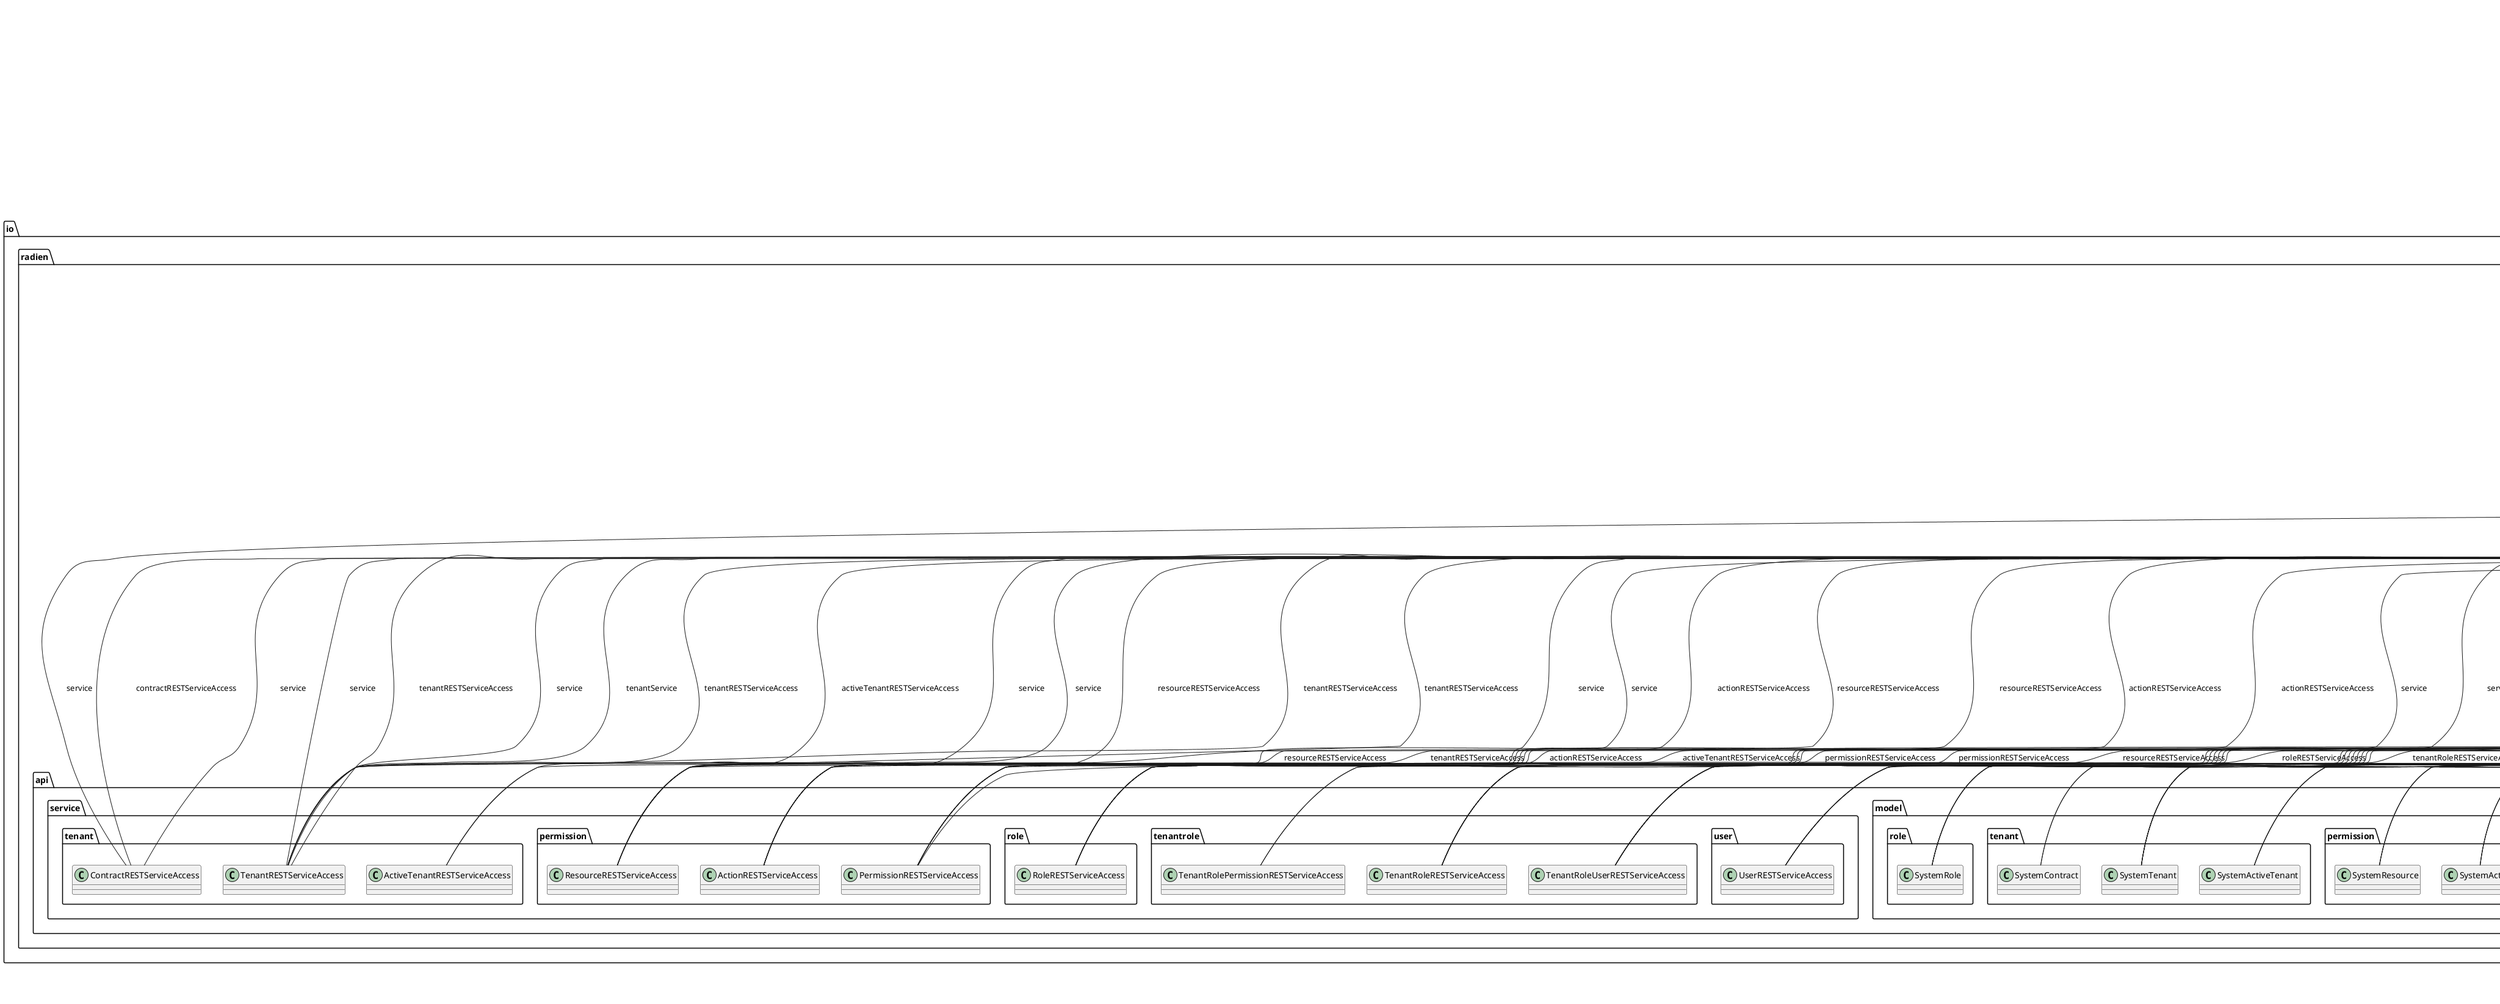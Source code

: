 @startuml

title __RD-WEB-IMPL's Class Diagram__\n

  namespace io.radien.webapp {
    abstract class io.radien.webapp.AbstractManager {
    }
  }
  

  namespace io.radien.webapp {
    enum DataModelEnum {
    }
  }
  

  namespace io.radien.webapp {
    abstract class io.radien.webapp.LazyAbstractDataModel {
    }
  }
  

  namespace io.radien.webapp {
    class io.radien.webapp.OafThemeManager {
    }
  }
  

  namespace io.radien.webapp {
    abstract class io.radien.webapp.PluginBridgingManager {
    }
  }
  

  namespace io.radien.webapp {
    class io.radien.webapp.WebApp {
    }
  }
  

  namespace io.radien.webapp {
    namespace action {
      class io.radien.webapp.action.ActionConverter {
      }
    }
  }
  

  namespace io.radien.webapp {
    namespace action {
      class io.radien.webapp.action.ActionDataModel {
      }
    }
  }
  

  namespace io.radien.webapp {
    namespace action {
      class io.radien.webapp.action.LazyActionsDataModel {
      }
    }
  }
  

  namespace io.radien.webapp {
    namespace activeTenant {
      class io.radien.webapp.activeTenant.ActiveTenantDataModelManager {
      }
    }
  }
  

  namespace io.radien.webapp {
    namespace activeTenant {
      class io.radien.webapp.activeTenant.ActiveTenantInterceptor {
      }
    }
  }
  

  namespace io.radien.webapp {
    namespace activeTenant {
      interface io.radien.webapp.activeTenant.ActiveTenantMandatory {
      }
    }
  }
  

  namespace io.radien.webapp {
    namespace authz {
      class io.radien.webapp.authz.WebAuthorizationChecker {
      }
    }
  }
  

  namespace io.radien.webapp {
    namespace contract {
      class io.radien.webapp.contract.ContractDataModel {
      }
    }
  }
  

  namespace io.radien.webapp {
    namespace contract {
      class io.radien.webapp.contract.ContractManager {
      }
    }
  }
  

  namespace io.radien.webapp {
    namespace contract {
      class io.radien.webapp.contract.LazyContractDataModel {
      }
    }
  }
  

  namespace io.radien.webapp {
    namespace i18n {
      class io.radien.webapp.i18n.LocaleManager {
      }
    }
  }
  

  namespace io.radien.webapp {
    namespace permission {
      class io.radien.webapp.permission.LazyPermissionDataModel {
      }
    }
  }
  

  namespace io.radien.webapp {
    namespace permission {
      class io.radien.webapp.permission.PermissionConverter {
      }
    }
  }
  

  namespace io.radien.webapp {
    namespace permission {
      class io.radien.webapp.permission.PermissionDataModel {
      }
    }
  }
  

  namespace io.radien.webapp {
    namespace permission {
      class io.radien.webapp.permission.PermissionManager {
      }
    }
  }
  

  namespace io.radien.webapp {
    namespace resource {
      class io.radien.webapp.resource.LazyResourcesDataModel {
      }
    }
  }
  

  namespace io.radien.webapp {
    namespace resource {
      class io.radien.webapp.resource.ResourceConverter {
      }
    }
  }
  

  namespace io.radien.webapp {
    namespace resource {
      class io.radien.webapp.resource.ResourceDataModel {
      }
    }
  }
  

  namespace io.radien.webapp {
    namespace role {
      class io.radien.webapp.role.LazyRoleDataModel {
      }
    }
  }
  

  namespace io.radien.webapp {
    namespace role {
      class io.radien.webapp.role.RoleConverter {
      }
    }
  }
  

  namespace io.radien.webapp {
    namespace role {
      class io.radien.webapp.role.RoleDataModel {
      }
    }
  }
  

  namespace io.radien.webapp {
    namespace role {
      namespace permission {
        class io.radien.webapp.role.permission.RolePermissionManager {
        }
      }
    }
  }
  

  namespace io.radien.webapp {
    namespace tenant {
      class io.radien.webapp.tenant.LazyTenantDataModel {
      }
    }
  }
  

  namespace io.radien.webapp {
    namespace tenant {
      class io.radien.webapp.tenant.TenantConverter {
      }
    }
  }
  

  namespace io.radien.webapp {
    namespace tenant {
      class io.radien.webapp.tenant.TenantDataModel {
      }
    }
  }
  

  namespace io.radien.webapp {
    namespace tenant {
      namespace ole {
        class io.radien.webapp.tenantrole.LazyTenantRoleAssociationDataModel {
        }
      }
    }
  }
  

  namespace io.radien.webapp {
    namespace tenant {
      namespace ole {
        class io.radien.webapp.tenantrole.LazyTenantRoleUserDataModel {
        }
      }
    }
  }
  

  namespace io.radien.webapp {
    namespace tenant {
      namespace ole {
        class io.radien.webapp.tenantrole.LazyTenantingUserDataModel {
        }
      }
    }
  }
  

  namespace io.radien.webapp {
    namespace tenant {
      namespace ole {
        class io.radien.webapp.tenantrole.TenantRoleAssociationDataModel {
        }
      }
    }
  }
  

  namespace io.radien.webapp {
    namespace tenant {
      namespace ole {
        class io.radien.webapp.tenantrole.TenantRoleAssociationManager {
        }
      }
    }
  }
  

  namespace io.radien.webapp {
    namespace user {
      class io.radien.webapp.user.UserDataModel {
      }
    }
  }
  

  namespace io.radien.webapp {
    namespace user {
      class io.radien.webapp.user.UserProfileManager {
      }
    }
  }
  

  namespace io.radien.webapp {
    namespace user {
      namespace tenant {
        class io.radien.webapp.user.tenant.UnAssignTenantUser {
        }
      }
    }
  }
  

  namespace io.radien.webapp {
    namespace user {
      namespace tenant {
        namespace role {
          class io.radien.webapp.user.tenant.role.UserTenantGlobalRolesManager {
          }
        }
      }
    }
  }
  

  namespace io.radien.webapp {
    namespace user {
      namespace tenant {
        namespace role {
          class io.radien.webapp.user.tenant.role.UserTenantRolesManager {
          }
        }
      }
    }
  }
  

  namespace io.radien.webapp {
    namespace util {
      class io.radien.webapp.util.DateValidator {
      }
    }
  }
  

  namespace io.radien.webapp {
    namespace util {
      class io.radien.webapp.util.EntityFilterUtil {
      }
    }
  }
  

  namespace io.radien.webapp {
    namespace util {
      class io.radien.webapp.util.TenantRoleUtil {
      }
    }
  }
  

  namespace io.radien.webapp {
    namespace util {
      namespace jsf.handler {
        class io.radien.webapp.util.jsf.handler.UnmappedResourceHandler {
        }
      }
    }
  }
  

  io.radien.webapp.AbstractManager .up.|> java.io.Serializable
  io.radien.webapp.LazyAbstractDataModel -up-|> org.primefaces.model.LazyDataModel
  io.radien.webapp.OafThemeManager .up.|> java.io.Serializable
  io.radien.webapp.OafThemeManager -up-|> io.radien.webapp.PluginBridgingManager
  io.radien.webapp.OafThemeManager o-- io.radien.api.OAFAccess : oaf
  io.radien.webapp.PluginBridgingManager .up.|> java.io.Serializable
  io.radien.webapp.PluginBridgingManager o-- io.radien.api.OAFAccess : oaf
  io.radien.webapp.PluginBridgingManager o-- io.radien.webapp.security.UserSession : userSession
  io.radien.webapp.WebApp -up-|> io.radien.webapp.AbstractWebapp
  io.radien.webapp.WebApp o-- io.radien.api.OAFAccess : oaf
  io.radien.webapp.action.ActionConverter .up.|> javax.faces.convert.Converter
  io.radien.webapp.action.ActionConverter o-- io.radien.api.service.permission.ActionRESTServiceAccess : actionRESTServiceAccess
  io.radien.webapp.action.ActionDataModel .up.|> java.io.Serializable
  io.radien.webapp.action.ActionDataModel -up-|> io.radien.webapp.AbstractManager
  io.radien.webapp.action.ActionDataModel o-- io.radien.api.model.permission.SystemAction : action
  io.radien.webapp.action.ActionDataModel o-- io.radien.webapp.activeTenant.ActiveTenantDataModelManager : activeTenantDataModelManager
  io.radien.webapp.action.ActionDataModel o-- io.radien.api.model.permission.SystemAction : selectedAction
  io.radien.webapp.action.ActionDataModel o-- io.radien.api.service.permission.ActionRESTServiceAccess : service
  io.radien.webapp.action.LazyActionsDataModel -up-|> io.radien.webapp.LazyAbstractDataModel
  io.radien.webapp.action.LazyActionsDataModel o-- io.radien.api.service.permission.ActionRESTServiceAccess : service
  io.radien.webapp.activeTenant.ActiveTenantDataModelManager .up.|> java.io.Serializable
  io.radien.webapp.activeTenant.ActiveTenantDataModelManager -up-|> io.radien.webapp.AbstractManager
  io.radien.webapp.activeTenant.ActiveTenantDataModelManager o-- io.radien.api.model.tenant.SystemActiveTenant : activeTenant
  io.radien.webapp.activeTenant.ActiveTenantDataModelManager o-- io.radien.api.service.tenant.ActiveTenantRESTServiceAccess : activeTenantRESTServiceAccess
  io.radien.webapp.activeTenant.ActiveTenantDataModelManager o-- io.radien.webapp.security.UserSession : userSession
  io.radien.webapp.activeTenant.ActiveTenantInterceptor .up.|> java.io.Serializable
  io.radien.webapp.activeTenant.ActiveTenantInterceptor -up-|> io.radien.webapp.AbstractManager
  io.radien.webapp.activeTenant.ActiveTenantInterceptor o-- io.radien.webapp.activeTenant.ActiveTenantDataModelManager : activeTenantDataModelManager
  io.radien.webapp.authz.WebAuthorizationChecker -up-|> io.radien.ms.authz.security.AuthorizationChecker
  io.radien.webapp.authz.WebAuthorizationChecker o-- io.radien.api.service.permission.PermissionRESTServiceAccess : permissionRESTServiceAccess
  io.radien.webapp.authz.WebAuthorizationChecker o-- io.radien.api.security.UserSessionEnabled : userSession
  io.radien.webapp.contract.ContractDataModel .up.|> java.io.Serializable
  io.radien.webapp.contract.ContractDataModel o-- io.radien.api.model.tenant.SystemContract : selectedContract
  io.radien.webapp.contract.ContractDataModel o-- io.radien.api.service.tenant.ContractRESTServiceAccess : service
  io.radien.webapp.contract.ContractManager -up-|> io.radien.webapp.AbstractManager
  io.radien.webapp.contract.ContractManager o-- io.radien.api.model.tenant.SystemContract : contract
  io.radien.webapp.contract.ContractManager o-- io.radien.api.service.tenant.ContractRESTServiceAccess : contractRESTServiceAccess
  io.radien.webapp.contract.LazyContractDataModel -up-|> io.radien.webapp.LazyAbstractDataModel
  io.radien.webapp.contract.LazyContractDataModel o-- io.radien.api.service.tenant.ContractRESTServiceAccess : service
  io.radien.webapp.i18n.LocaleManager .up.|> io.radien.api.webapp.i18n.LocaleManagerAccess
  io.radien.webapp.i18n.LocaleManager -up-|> io.radien.webapp.AbstractLocaleManager
  io.radien.webapp.i18n.LocaleManager o-- io.radien.api.OAFAccess : oaf
  io.radien.webapp.permission.LazyPermissionDataModel -up-|> io.radien.webapp.LazyAbstractDataModel
  io.radien.webapp.permission.LazyPermissionDataModel o-- io.radien.api.service.permission.ActionRESTServiceAccess : actionRESTServiceAccess
  io.radien.webapp.permission.LazyPermissionDataModel o-- io.radien.api.service.permission.ResourceRESTServiceAccess : resourceRESTServiceAccess
  io.radien.webapp.permission.LazyPermissionDataModel o-- io.radien.api.service.permission.PermissionRESTServiceAccess : service
  io.radien.webapp.permission.PermissionConverter .up.|> javax.faces.convert.Converter
  io.radien.webapp.permission.PermissionConverter o-- io.radien.api.service.permission.PermissionRESTServiceAccess : permissionRESTServiceAccess
  io.radien.webapp.permission.PermissionDataModel .up.|> java.io.Serializable
  io.radien.webapp.permission.PermissionDataModel -up-|> io.radien.webapp.AbstractManager
  io.radien.webapp.permission.PermissionDataModel o-- io.radien.api.service.permission.ActionRESTServiceAccess : actionRESTServiceAccess
  io.radien.webapp.permission.PermissionDataModel o-- io.radien.webapp.activeTenant.ActiveTenantDataModelManager : activeTenantDataModelManager
  io.radien.webapp.permission.PermissionDataModel o-- io.radien.webapp.permission.PermissionManager : permissionManager
  io.radien.webapp.permission.PermissionDataModel o-- io.radien.api.model.permission.SystemPermission : previousSelectedPermission
  io.radien.webapp.permission.PermissionDataModel o-- io.radien.api.service.permission.ResourceRESTServiceAccess : resourceRESTServiceAccess
  io.radien.webapp.permission.PermissionDataModel o-- io.radien.api.model.permission.SystemPermission : selectedPermission
  io.radien.webapp.permission.PermissionDataModel o-- io.radien.api.service.permission.PermissionRESTServiceAccess : service
  io.radien.webapp.permission.PermissionManager -up-|> io.radien.webapp.AbstractManager
  io.radien.webapp.permission.PermissionManager o-- io.radien.api.model.permission.SystemPermission : permission
  io.radien.webapp.permission.PermissionManager o-- io.radien.api.model.permission.SystemAction : selectedAction
  io.radien.webapp.permission.PermissionManager o-- io.radien.api.model.permission.SystemResource : selectedResource
  io.radien.webapp.permission.PermissionManager o-- io.radien.api.service.permission.ActionRESTServiceAccess : actionRESTServiceAccess
  io.radien.webapp.permission.PermissionManager o-- io.radien.api.service.permission.PermissionRESTServiceAccess : permissionRESTServiceAccess
  io.radien.webapp.permission.PermissionManager o-- io.radien.api.service.permission.ResourceRESTServiceAccess : resourceRESTServiceAccess
  io.radien.webapp.resource.LazyResourcesDataModel -up-|> io.radien.webapp.LazyAbstractDataModel
  io.radien.webapp.resource.LazyResourcesDataModel o-- io.radien.api.service.permission.ResourceRESTServiceAccess : service
  io.radien.webapp.resource.ResourceConverter .up.|> javax.faces.convert.Converter
  io.radien.webapp.resource.ResourceConverter o-- io.radien.api.service.permission.ResourceRESTServiceAccess : resourceRESTServiceAccess
  io.radien.webapp.resource.ResourceDataModel .up.|> java.io.Serializable
  io.radien.webapp.resource.ResourceDataModel -up-|> io.radien.webapp.AbstractManager
  io.radien.webapp.resource.ResourceDataModel o-- io.radien.webapp.activeTenant.ActiveTenantDataModelManager : activeTenantDataModelManager
  io.radien.webapp.resource.ResourceDataModel o-- io.radien.api.model.permission.SystemResource : resource
  io.radien.webapp.resource.ResourceDataModel o-- io.radien.api.model.permission.SystemResource : selectedResource
  io.radien.webapp.resource.ResourceDataModel o-- io.radien.api.service.permission.ResourceRESTServiceAccess : service
  io.radien.webapp.role.LazyRoleDataModel -up-|> io.radien.webapp.LazyAbstractDataModel
  io.radien.webapp.role.LazyRoleDataModel o-- io.radien.api.service.role.RoleRESTServiceAccess : service
  io.radien.webapp.role.RoleConverter .up.|> javax.faces.convert.Converter
  io.radien.webapp.role.RoleConverter o-- io.radien.api.service.role.RoleRESTServiceAccess : roleRESTServiceAccess
  io.radien.webapp.role.RoleDataModel .up.|> java.io.Serializable
  io.radien.webapp.role.RoleDataModel -up-|> io.radien.webapp.AbstractManager
  io.radien.webapp.role.RoleDataModel o-- io.radien.webapp.activeTenant.ActiveTenantDataModelManager : activeTenantDataModelManager
  io.radien.webapp.role.RoleDataModel o-- io.radien.api.model.role.SystemRole : role
  io.radien.webapp.role.RoleDataModel o-- io.radien.api.model.role.SystemRole : selectedRole
  io.radien.webapp.role.RoleDataModel o-- io.radien.api.service.role.RoleRESTServiceAccess : service
  io.radien.webapp.role.permission.RolePermissionManager .up.|> java.io.Serializable
  io.radien.webapp.role.permission.RolePermissionManager -up-|> io.radien.webapp.AbstractManager
  io.radien.webapp.role.permission.RolePermissionManager o-- io.radien.webapp.activeTenant.ActiveTenantDataModelManager : activeTenantDataModelManager
  io.radien.webapp.role.permission.RolePermissionManager o-- io.radien.api.model.tenant.SystemActiveTenant : systemActiveTenant
  io.radien.webapp.role.permission.RolePermissionManager o-- io.radien.api.model.role.SystemRole : systemRole
  io.radien.webapp.role.permission.RolePermissionManager o-- io.radien.api.service.tenantrole.TenantRolePermissionRESTServiceAccess : tenantRolePermissionRESTServiceAccess
  io.radien.webapp.role.permission.RolePermissionManager o-- io.radien.api.service.tenantrole.TenantRoleRESTServiceAccess : tenantRoleRESTServiceAccess
  io.radien.webapp.role.permission.RolePermissionManager o-- io.radien.webapp.util.TenantRoleUtil : tenantRoleUtil
  io.radien.webapp.tenant.LazyTenantDataModel -up-|> io.radien.webapp.LazyAbstractDataModel
  io.radien.webapp.tenant.LazyTenantDataModel o-- io.radien.api.service.tenant.TenantRESTServiceAccess : service
  io.radien.webapp.tenant.TenantConverter .up.|> javax.faces.convert.Converter
  io.radien.webapp.tenant.TenantConverter o-- io.radien.api.service.tenant.TenantRESTServiceAccess : tenantRESTServiceAccess
  io.radien.webapp.tenant.TenantDataModel .up.|> java.io.Serializable
  io.radien.webapp.tenant.TenantDataModel -up-|> io.radien.webapp.AbstractManager
  io.radien.webapp.tenant.TenantDataModel o-- io.radien.webapp.activeTenant.ActiveTenantDataModelManager : activeTenantDataModelManager
  io.radien.webapp.tenant.TenantDataModel o-- io.radien.api.service.tenant.ActiveTenantRESTServiceAccess : activeTenantRESTServiceAccess
  io.radien.webapp.tenant.TenantDataModel o-- io.radien.api.model.tenant.SystemTenant : selectedTenant
  io.radien.webapp.tenant.TenantDataModel o-- io.radien.api.service.tenant.TenantRESTServiceAccess : service
  io.radien.webapp.tenant.TenantDataModel o-- io.radien.api.model.tenant.SystemTenant : tenant
  io.radien.webapp.tenant.TenantDataModel o-- io.radien.webapp.security.UserSession : userSession
  io.radien.webapp.tenantrole.LazyTenantRoleAssociationDataModel -up-|> io.radien.webapp.LazyAbstractDataModel
  io.radien.webapp.tenantrole.LazyTenantRoleAssociationDataModel o-- io.radien.api.service.role.RoleRESTServiceAccess : roleService
  io.radien.webapp.tenantrole.LazyTenantRoleAssociationDataModel o-- io.radien.api.service.tenantrole.TenantRoleRESTServiceAccess : service
  io.radien.webapp.tenantrole.LazyTenantRoleAssociationDataModel o-- io.radien.api.service.tenant.TenantRESTServiceAccess : tenantService
  io.radien.webapp.tenantrole.LazyTenantRoleUserDataModel -up-|> io.radien.webapp.LazyAbstractDataModel
  io.radien.webapp.tenantrole.LazyTenantRoleUserDataModel o-- io.radien.api.service.tenantrole.TenantRoleUserRESTServiceAccess : service
  io.radien.webapp.tenantrole.LazyTenantRoleUserDataModel o-- io.radien.api.service.user.UserRESTServiceAccess : userService
  io.radien.webapp.tenantrole.LazyTenantingUserDataModel -up-|> io.radien.webapp.LazyAbstractDataModel
  io.radien.webapp.tenantrole.LazyTenantingUserDataModel o-- io.radien.api.service.tenantrole.TenantRoleUserRESTServiceAccess : service
  io.radien.webapp.tenantrole.LazyTenantingUserDataModel o-- io.radien.api.service.user.UserRESTServiceAccess : userService
  io.radien.webapp.tenantrole.TenantRoleAssociationDataModel -up-|> io.radien.webapp.AbstractManager
  io.radien.webapp.tenantrole.TenantRoleAssociationDataModel o-- io.radien.webapp.activeTenant.ActiveTenantDataModelManager : activeTenantDataModelManager
  io.radien.webapp.tenantrole.TenantRoleAssociationDataModel o-- io.radien.api.service.role.RoleRESTServiceAccess : roleRESTServiceAccess
  io.radien.webapp.tenantrole.TenantRoleAssociationDataModel o-- io.radien.api.model.tenantrole.SystemTenantRole : selectedAssociation
  io.radien.webapp.tenantrole.TenantRoleAssociationDataModel o-- io.radien.api.service.tenantrole.TenantRoleRESTServiceAccess : service
  io.radien.webapp.tenantrole.TenantRoleAssociationDataModel o-- io.radien.api.service.tenant.TenantRESTServiceAccess : tenantRESTServiceAccess
  io.radien.webapp.tenantrole.TenantRoleAssociationManager -up-|> io.radien.webapp.AbstractManager
  io.radien.webapp.tenantrole.TenantRoleAssociationManager o-- io.radien.webapp.activeTenant.ActiveTenantDataModelManager : activeTenantDataModelManager
  io.radien.webapp.tenantrole.TenantRoleAssociationManager o-- io.radien.webapp.tenantrole.LazyTenantRoleUserDataModel : lazyModel
  io.radien.webapp.tenantrole.TenantRoleAssociationManager o-- io.radien.api.model.permission.SystemPermission : permission
  io.radien.webapp.tenantrole.TenantRoleAssociationManager o-- io.radien.api.model.permission.SystemPermission : previousSelectedPermissionToUnAssign
  io.radien.webapp.tenantrole.TenantRoleAssociationManager o-- io.radien.api.model.tenantrole.SystemTenantRoleUser : previousSelectedUserToUnAssign
  io.radien.webapp.tenantrole.TenantRoleAssociationManager o-- io.radien.api.model.role.SystemRole : role
  io.radien.webapp.tenantrole.TenantRoleAssociationManager o-- io.radien.api.service.role.RoleRESTServiceAccess : roleRESTServiceAccess
  io.radien.webapp.tenantrole.TenantRoleAssociationManager o-- io.radien.api.model.permission.SystemPermission : selectedPermissionToUnAssign
  io.radien.webapp.tenantrole.TenantRoleAssociationManager o-- io.radien.api.model.tenantrole.SystemTenantRoleUser : selectedUserToUnAssign
  io.radien.webapp.tenantrole.TenantRoleAssociationManager o-- io.radien.api.model.tenant.SystemTenant : tenant
  io.radien.webapp.tenantrole.TenantRoleAssociationManager o-- io.radien.api.service.tenant.TenantRESTServiceAccess : tenantRESTServiceAccess
  io.radien.webapp.tenantrole.TenantRoleAssociationManager o-- io.radien.api.model.tenantrole.SystemTenantRole : tenantRole
  io.radien.webapp.tenantrole.TenantRoleAssociationManager o-- io.radien.api.service.tenantrole.TenantRolePermissionRESTServiceAccess : tenantRolePermissionRESTServiceAccess
  io.radien.webapp.tenantrole.TenantRoleAssociationManager o-- io.radien.api.service.tenantrole.TenantRoleRESTServiceAccess : tenantRoleRESTServiceAccess
  io.radien.webapp.tenantrole.TenantRoleAssociationManager o-- io.radien.api.service.tenantrole.TenantRoleUserRESTServiceAccess : tenantRoleUserRESTServiceAccess
  io.radien.webapp.tenantrole.TenantRoleAssociationManager o-- io.radien.webapp.util.TenantRoleUtil : tenantRoleUtil
  io.radien.webapp.tenantrole.TenantRoleAssociationManager o-- io.radien.api.model.user.SystemUser : user
  io.radien.webapp.tenantrole.TenantRoleAssociationManager o-- io.radien.api.service.user.UserRESTServiceAccess : userRESTServiceAccess
  io.radien.webapp.tenantrole.TenantRoleAssociationManager o-- io.radien.webapp.authz.WebAuthorizationChecker : webAuthorizationChecker
  io.radien.webapp.user.UserDataModel .up.|> java.io.Serializable
  io.radien.webapp.user.UserDataModel -up-|> io.radien.webapp.AbstractManager
  io.radien.webapp.user.UserDataModel o-- io.radien.api.service.permission.ActionRESTServiceAccess : actionRESTServiceAccess
  io.radien.webapp.user.UserDataModel o-- io.radien.webapp.activeTenant.ActiveTenantDataModelManager : activeTenantDataModelManager
  io.radien.webapp.user.UserDataModel o-- io.radien.api.service.permission.PermissionRESTServiceAccess : permissionRESTServiceAccess
  io.radien.webapp.user.UserDataModel o-- io.radien.api.service.permission.ResourceRESTServiceAccess : resourceRESTServiceAccess
  io.radien.webapp.user.UserDataModel o-- io.radien.api.model.user.SystemUser : selectedUser
  io.radien.webapp.user.UserDataModel o-- io.radien.api.service.user.UserRESTServiceAccess : service
  io.radien.webapp.user.UserDataModel o-- io.radien.api.service.tenantrole.TenantRoleUserRESTServiceAccess : tenantRoleUserRESTServiceAccess
  io.radien.webapp.user.UserDataModel o-- io.radien.api.model.user.SystemUser : user
  io.radien.webapp.user.UserDataModel o-- io.radien.api.model.user.SystemUser : userForTenantAssociation
  io.radien.webapp.user.UserDataModel o-- io.radien.api.security.UserSessionEnabled : userSessionEnabled
  io.radien.webapp.user.UserDataModel o-- io.radien.webapp.authz.WebAuthorizationChecker : webAuthorizationChecker
  io.radien.webapp.user.UserProfileManager -up-|> io.radien.webapp.AbstractManager
  io.radien.webapp.user.UserProfileManager o-- io.radien.api.model.user.SystemUser : clonedLogInUser
  io.radien.webapp.user.UserProfileManager o-- io.radien.api.model.tenant.SystemTenant : selectedTenantToUnAssign
  io.radien.webapp.user.UserProfileManager o-- io.radien.api.service.tenantrole.TenantRoleRESTServiceAccess : tenantRoleRESTServiceAccess
  io.radien.webapp.user.UserProfileManager o-- io.radien.api.service.tenantrole.TenantRoleUserRESTServiceAccess : tenantRoleUserRESTServiceAccess
  io.radien.webapp.user.UserProfileManager o-- io.radien.api.service.user.UserRESTServiceAccess : userService
  io.radien.webapp.user.UserProfileManager o-- io.radien.webapp.security.UserSession : userSession
  io.radien.webapp.user.tenant.UnAssignTenantUser -up-|> io.radien.webapp.AbstractManager
  io.radien.webapp.user.tenant.UnAssignTenantUser o-- io.radien.webapp.activeTenant.ActiveTenantDataModelManager : activeTenantDataModelManager
  io.radien.webapp.user.tenant.UnAssignTenantUser o-- io.radien.api.service.tenantrole.TenantRoleUserRESTServiceAccess : tenantRoleUserRESTServiceAccess
  io.radien.webapp.user.tenant.UnAssignTenantUser o-- io.radien.webapp.user.UserDataModel : userDataModel
  io.radien.webapp.user.tenant.role.UserTenantGlobalRolesManager -up-|> io.radien.webapp.AbstractManager
  io.radien.webapp.user.tenant.role.UserTenantGlobalRolesManager o-- io.radien.webapp.activeTenant.ActiveTenantDataModelManager : activeTenantDataModelManager
  io.radien.webapp.user.tenant.role.UserTenantGlobalRolesManager o-- io.radien.api.model.tenant.SystemActiveTenant : systemActiveTenant
  io.radien.webapp.user.tenant.role.UserTenantGlobalRolesManager o-- io.radien.api.service.tenant.TenantRESTServiceAccess : tenantRESTServiceAccess
  io.radien.webapp.user.tenant.role.UserTenantGlobalRolesManager o-- io.radien.webapp.authz.WebAuthorizationChecker : webAuthorizationChecker
  io.radien.webapp.user.tenant.role.UserTenantRolesManager .up.|> java.io.Serializable
  io.radien.webapp.user.tenant.role.UserTenantRolesManager -up-|> io.radien.webapp.AbstractManager
  io.radien.webapp.user.tenant.role.UserTenantRolesManager o-- io.radien.api.model.tenant.SystemTenant : tenant
  io.radien.webapp.user.tenant.role.UserTenantRolesManager o-- io.radien.api.service.tenantrole.TenantRoleRESTServiceAccess : tenantRoleRESTServiceAccess
  io.radien.webapp.user.tenant.role.UserTenantRolesManager o-- io.radien.api.service.tenantrole.TenantRoleUserRESTServiceAccess : tenantRoleUserRESTServiceAccess
  io.radien.webapp.user.tenant.role.UserTenantRolesManager o-- io.radien.webapp.util.TenantRoleUtil : tenantRoleUtil
  io.radien.webapp.user.tenant.role.UserTenantRolesManager o-- io.radien.webapp.user.UserDataModel : userDataModel
  io.radien.webapp.util.DateValidator .up.|> javax.faces.validator.Validator
  io.radien.webapp.util.EntityFilterUtil -up-|> io.radien.webapp.AbstractManager
  io.radien.webapp.util.EntityFilterUtil o-- io.radien.api.service.permission.PermissionRESTServiceAccess : permissionRESTServiceAccess
  io.radien.webapp.util.EntityFilterUtil o-- io.radien.api.service.role.RoleRESTServiceAccess : roleRESTServiceAccess
  io.radien.webapp.util.EntityFilterUtil o-- io.radien.api.service.tenant.TenantRESTServiceAccess : tenantRESTServiceAccess
  io.radien.webapp.util.TenantRoleUtil -up-|> io.radien.webapp.AbstractManager
  io.radien.webapp.util.TenantRoleUtil o-- io.radien.api.service.tenantrole.TenantRoleRESTServiceAccess : tenantRoleRESTServiceAccess
  io.radien.webapp.util.jsf.handler.UnmappedResourceHandler -up-|> javax.faces.application.ResourceHandlerWrapper


right footer


PlantUML diagram generated by SketchIt! (https://bitbucket.org/pmesmeur/sketch.it)
For more information about this tool, please contact philippe.mesmeur@gmail.com
endfooter

@enduml
